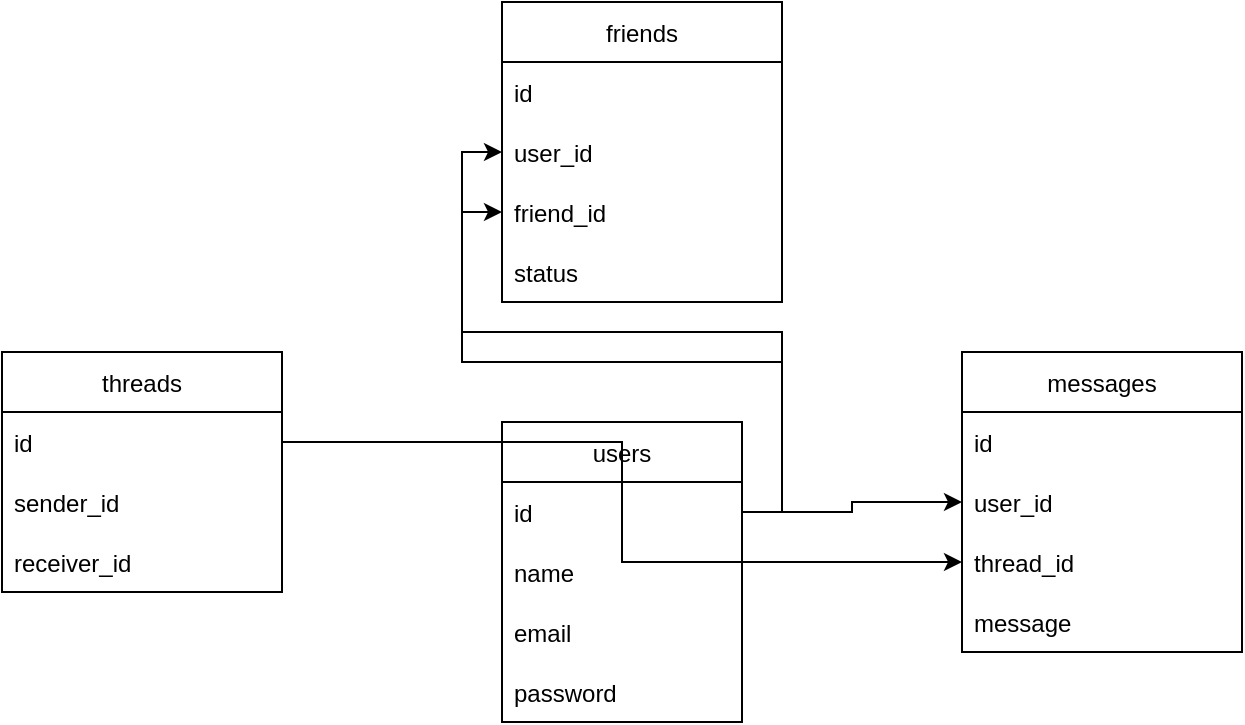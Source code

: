 <mxfile version="16.5.6" type="device"><diagram id="uDYw_5V8iY35UPtxn29c" name="Page-1"><mxGraphModel dx="1422" dy="794" grid="1" gridSize="10" guides="1" tooltips="1" connect="1" arrows="1" fold="1" page="1" pageScale="1" pageWidth="850" pageHeight="1100" math="0" shadow="0"><root><mxCell id="0"/><mxCell id="1" parent="0"/><mxCell id="5wnEDQu4I2jS88ZORFfj-1" value="threads" style="swimlane;fontStyle=0;childLayout=stackLayout;horizontal=1;startSize=30;horizontalStack=0;resizeParent=1;resizeParentMax=0;resizeLast=0;collapsible=1;marginBottom=0;" vertex="1" parent="1"><mxGeometry x="40" y="285" width="140" height="120" as="geometry"/></mxCell><mxCell id="5wnEDQu4I2jS88ZORFfj-2" value="id" style="text;strokeColor=none;fillColor=none;align=left;verticalAlign=middle;spacingLeft=4;spacingRight=4;overflow=hidden;points=[[0,0.5],[1,0.5]];portConstraint=eastwest;rotatable=0;" vertex="1" parent="5wnEDQu4I2jS88ZORFfj-1"><mxGeometry y="30" width="140" height="30" as="geometry"/></mxCell><mxCell id="5wnEDQu4I2jS88ZORFfj-3" value="sender_id" style="text;strokeColor=none;fillColor=none;align=left;verticalAlign=middle;spacingLeft=4;spacingRight=4;overflow=hidden;points=[[0,0.5],[1,0.5]];portConstraint=eastwest;rotatable=0;" vertex="1" parent="5wnEDQu4I2jS88ZORFfj-1"><mxGeometry y="60" width="140" height="30" as="geometry"/></mxCell><mxCell id="5wnEDQu4I2jS88ZORFfj-4" value="receiver_id" style="text;strokeColor=none;fillColor=none;align=left;verticalAlign=middle;spacingLeft=4;spacingRight=4;overflow=hidden;points=[[0,0.5],[1,0.5]];portConstraint=eastwest;rotatable=0;" vertex="1" parent="5wnEDQu4I2jS88ZORFfj-1"><mxGeometry y="90" width="140" height="30" as="geometry"/></mxCell><mxCell id="5wnEDQu4I2jS88ZORFfj-5" value="messages" style="swimlane;fontStyle=0;childLayout=stackLayout;horizontal=1;startSize=30;horizontalStack=0;resizeParent=1;resizeParentMax=0;resizeLast=0;collapsible=1;marginBottom=0;" vertex="1" parent="1"><mxGeometry x="520" y="285" width="140" height="150" as="geometry"/></mxCell><mxCell id="5wnEDQu4I2jS88ZORFfj-6" value="id" style="text;strokeColor=none;fillColor=none;align=left;verticalAlign=middle;spacingLeft=4;spacingRight=4;overflow=hidden;points=[[0,0.5],[1,0.5]];portConstraint=eastwest;rotatable=0;" vertex="1" parent="5wnEDQu4I2jS88ZORFfj-5"><mxGeometry y="30" width="140" height="30" as="geometry"/></mxCell><mxCell id="5wnEDQu4I2jS88ZORFfj-7" value="user_id" style="text;strokeColor=none;fillColor=none;align=left;verticalAlign=middle;spacingLeft=4;spacingRight=4;overflow=hidden;points=[[0,0.5],[1,0.5]];portConstraint=eastwest;rotatable=0;" vertex="1" parent="5wnEDQu4I2jS88ZORFfj-5"><mxGeometry y="60" width="140" height="30" as="geometry"/></mxCell><mxCell id="5wnEDQu4I2jS88ZORFfj-8" value="thread_id" style="text;strokeColor=none;fillColor=none;align=left;verticalAlign=middle;spacingLeft=4;spacingRight=4;overflow=hidden;points=[[0,0.5],[1,0.5]];portConstraint=eastwest;rotatable=0;" vertex="1" parent="5wnEDQu4I2jS88ZORFfj-5"><mxGeometry y="90" width="140" height="30" as="geometry"/></mxCell><mxCell id="5wnEDQu4I2jS88ZORFfj-9" value="message" style="text;strokeColor=none;fillColor=none;align=left;verticalAlign=middle;spacingLeft=4;spacingRight=4;overflow=hidden;points=[[0,0.5],[1,0.5]];portConstraint=eastwest;rotatable=0;" vertex="1" parent="5wnEDQu4I2jS88ZORFfj-5"><mxGeometry y="120" width="140" height="30" as="geometry"/></mxCell><mxCell id="5wnEDQu4I2jS88ZORFfj-10" value="users" style="swimlane;fontStyle=0;childLayout=stackLayout;horizontal=1;startSize=30;horizontalStack=0;resizeParent=1;resizeParentMax=0;resizeLast=0;collapsible=1;marginBottom=0;" vertex="1" parent="1"><mxGeometry x="290" y="320" width="120" height="150" as="geometry"/></mxCell><mxCell id="5wnEDQu4I2jS88ZORFfj-11" value="id" style="text;strokeColor=none;fillColor=none;align=left;verticalAlign=middle;spacingLeft=4;spacingRight=4;overflow=hidden;points=[[0,0.5],[1,0.5]];portConstraint=eastwest;rotatable=0;" vertex="1" parent="5wnEDQu4I2jS88ZORFfj-10"><mxGeometry y="30" width="120" height="30" as="geometry"/></mxCell><mxCell id="5wnEDQu4I2jS88ZORFfj-12" value="name" style="text;strokeColor=none;fillColor=none;align=left;verticalAlign=middle;spacingLeft=4;spacingRight=4;overflow=hidden;points=[[0,0.5],[1,0.5]];portConstraint=eastwest;rotatable=0;" vertex="1" parent="5wnEDQu4I2jS88ZORFfj-10"><mxGeometry y="60" width="120" height="30" as="geometry"/></mxCell><mxCell id="5wnEDQu4I2jS88ZORFfj-13" value="email" style="text;strokeColor=none;fillColor=none;align=left;verticalAlign=middle;spacingLeft=4;spacingRight=4;overflow=hidden;points=[[0,0.5],[1,0.5]];portConstraint=eastwest;rotatable=0;" vertex="1" parent="5wnEDQu4I2jS88ZORFfj-10"><mxGeometry y="90" width="120" height="30" as="geometry"/></mxCell><mxCell id="5wnEDQu4I2jS88ZORFfj-14" value="password" style="text;strokeColor=none;fillColor=none;align=left;verticalAlign=middle;spacingLeft=4;spacingRight=4;overflow=hidden;points=[[0,0.5],[1,0.5]];portConstraint=eastwest;rotatable=0;" vertex="1" parent="5wnEDQu4I2jS88ZORFfj-10"><mxGeometry y="120" width="120" height="30" as="geometry"/></mxCell><mxCell id="5wnEDQu4I2jS88ZORFfj-15" value="friends" style="swimlane;fontStyle=0;childLayout=stackLayout;horizontal=1;startSize=30;horizontalStack=0;resizeParent=1;resizeParentMax=0;resizeLast=0;collapsible=1;marginBottom=0;" vertex="1" parent="1"><mxGeometry x="290" y="110" width="140" height="150" as="geometry"/></mxCell><mxCell id="5wnEDQu4I2jS88ZORFfj-16" value="id" style="text;strokeColor=none;fillColor=none;align=left;verticalAlign=middle;spacingLeft=4;spacingRight=4;overflow=hidden;points=[[0,0.5],[1,0.5]];portConstraint=eastwest;rotatable=0;" vertex="1" parent="5wnEDQu4I2jS88ZORFfj-15"><mxGeometry y="30" width="140" height="30" as="geometry"/></mxCell><mxCell id="5wnEDQu4I2jS88ZORFfj-17" value="user_id" style="text;strokeColor=none;fillColor=none;align=left;verticalAlign=middle;spacingLeft=4;spacingRight=4;overflow=hidden;points=[[0,0.5],[1,0.5]];portConstraint=eastwest;rotatable=0;" vertex="1" parent="5wnEDQu4I2jS88ZORFfj-15"><mxGeometry y="60" width="140" height="30" as="geometry"/></mxCell><mxCell id="5wnEDQu4I2jS88ZORFfj-18" value="friend_id" style="text;strokeColor=none;fillColor=none;align=left;verticalAlign=middle;spacingLeft=4;spacingRight=4;overflow=hidden;points=[[0,0.5],[1,0.5]];portConstraint=eastwest;rotatable=0;" vertex="1" parent="5wnEDQu4I2jS88ZORFfj-15"><mxGeometry y="90" width="140" height="30" as="geometry"/></mxCell><mxCell id="5wnEDQu4I2jS88ZORFfj-19" value="status" style="text;strokeColor=none;fillColor=none;align=left;verticalAlign=middle;spacingLeft=4;spacingRight=4;overflow=hidden;points=[[0,0.5],[1,0.5]];portConstraint=eastwest;rotatable=0;" vertex="1" parent="5wnEDQu4I2jS88ZORFfj-15"><mxGeometry y="120" width="140" height="30" as="geometry"/></mxCell><mxCell id="5wnEDQu4I2jS88ZORFfj-23" style="edgeStyle=orthogonalEdgeStyle;rounded=0;orthogonalLoop=1;jettySize=auto;html=1;entryX=0;entryY=0.5;entryDx=0;entryDy=0;" edge="1" parent="1" source="5wnEDQu4I2jS88ZORFfj-11" target="5wnEDQu4I2jS88ZORFfj-18"><mxGeometry relative="1" as="geometry"/></mxCell><mxCell id="5wnEDQu4I2jS88ZORFfj-26" style="edgeStyle=orthogonalEdgeStyle;rounded=0;orthogonalLoop=1;jettySize=auto;html=1;entryX=0;entryY=0.5;entryDx=0;entryDy=0;" edge="1" parent="1" source="5wnEDQu4I2jS88ZORFfj-2" target="5wnEDQu4I2jS88ZORFfj-8"><mxGeometry relative="1" as="geometry"/></mxCell><mxCell id="5wnEDQu4I2jS88ZORFfj-27" style="edgeStyle=orthogonalEdgeStyle;rounded=0;orthogonalLoop=1;jettySize=auto;html=1;entryX=0;entryY=0.5;entryDx=0;entryDy=0;" edge="1" parent="1" source="5wnEDQu4I2jS88ZORFfj-11" target="5wnEDQu4I2jS88ZORFfj-17"><mxGeometry relative="1" as="geometry"/></mxCell><mxCell id="5wnEDQu4I2jS88ZORFfj-28" style="edgeStyle=orthogonalEdgeStyle;rounded=0;orthogonalLoop=1;jettySize=auto;html=1;entryX=0;entryY=0.5;entryDx=0;entryDy=0;" edge="1" parent="1" source="5wnEDQu4I2jS88ZORFfj-11" target="5wnEDQu4I2jS88ZORFfj-7"><mxGeometry relative="1" as="geometry"/></mxCell></root></mxGraphModel></diagram></mxfile>